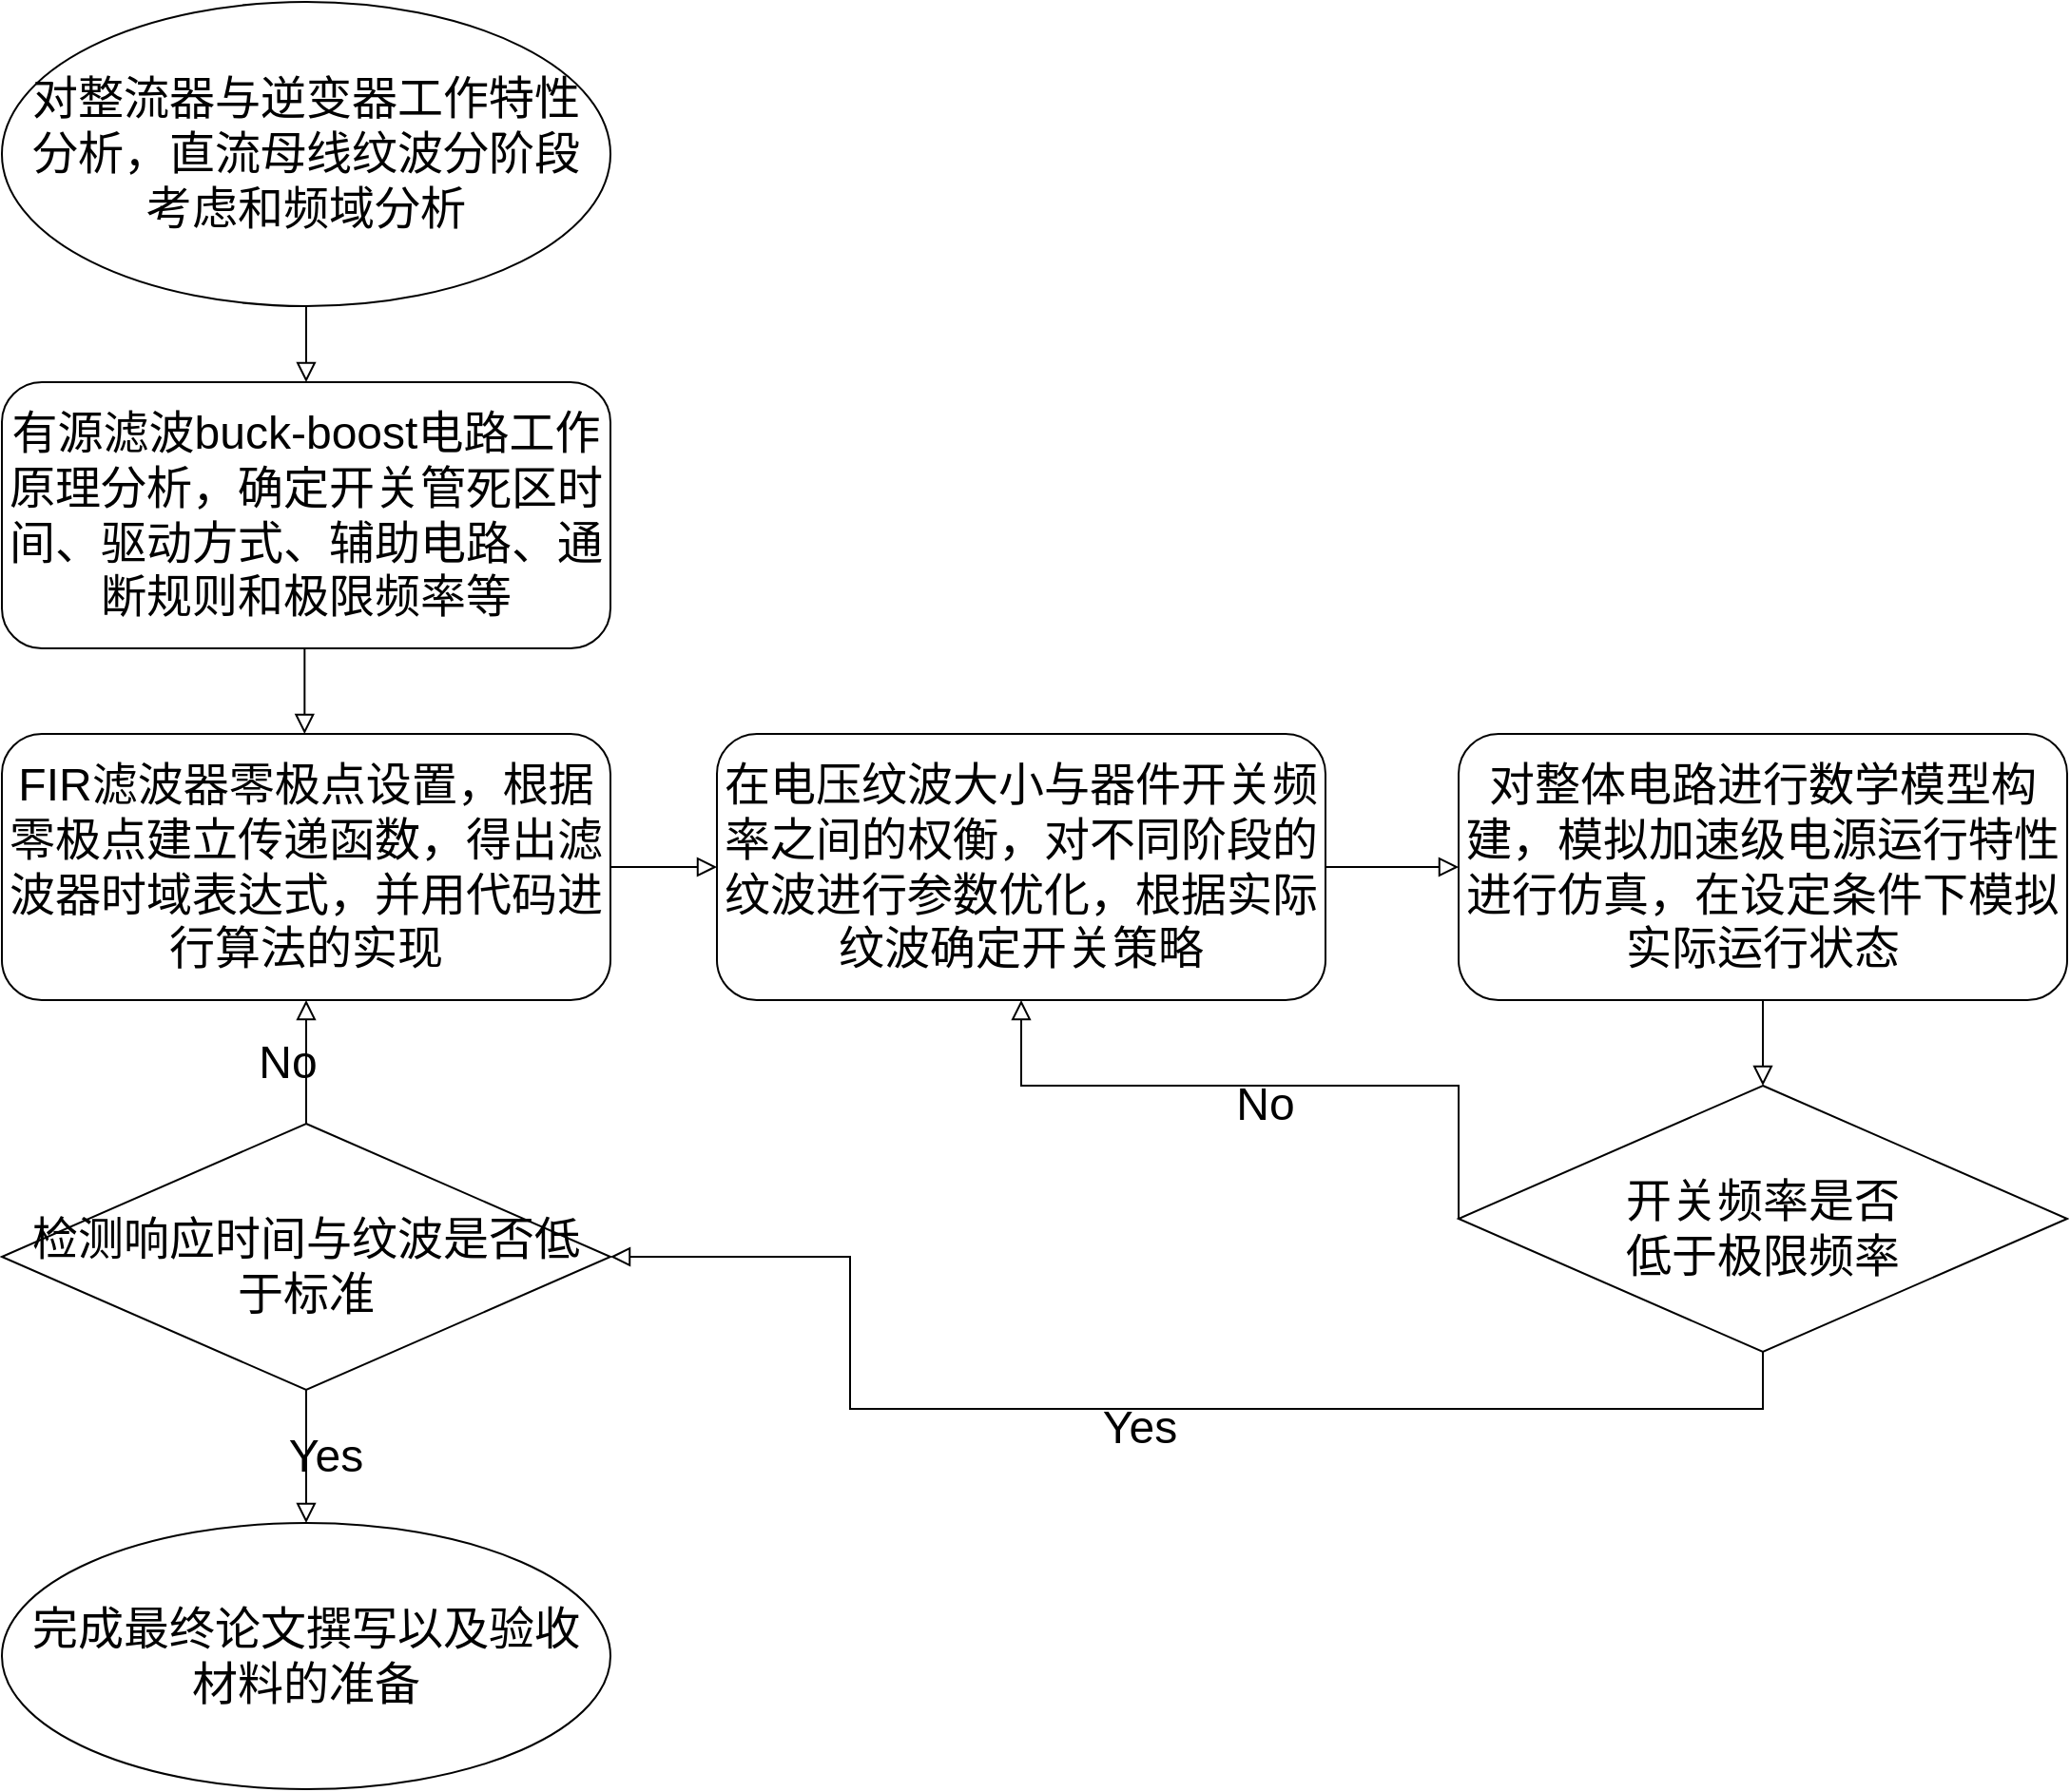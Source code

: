 <mxfile version="20.8.20" type="github">
  <diagram id="C5RBs43oDa-KdzZeNtuy" name="Page-1">
    <mxGraphModel dx="2100" dy="2151" grid="1" gridSize="10" guides="1" tooltips="1" connect="1" arrows="1" fold="1" page="1" pageScale="1" pageWidth="827" pageHeight="1169" math="0" shadow="0">
      <root>
        <mxCell id="WIyWlLk6GJQsqaUBKTNV-0" />
        <mxCell id="WIyWlLk6GJQsqaUBKTNV-1" parent="WIyWlLk6GJQsqaUBKTNV-0" />
        <mxCell id="k391i1bbLYwzLlHDBWLB-4" value="&lt;font style=&quot;font-size: 24px;&quot;&gt;有源滤波buck-boost电路工作原理分析，确定开关管死区时间、驱动方式、辅助电路、通断规则和极限频率等&lt;/font&gt;" style="rounded=1;whiteSpace=wrap;html=1;fontSize=12;glass=0;strokeWidth=1;shadow=0;" vertex="1" parent="WIyWlLk6GJQsqaUBKTNV-1">
          <mxGeometry x="14" y="20" width="320" height="140" as="geometry" />
        </mxCell>
        <mxCell id="k391i1bbLYwzLlHDBWLB-5" value="&lt;font style=&quot;font-size: 24px;&quot;&gt;FIR滤波器零极点设置，根据零极点建立传递函数，得出滤波器时域表达式，并用代码进行算法的实现&lt;/font&gt;" style="rounded=1;whiteSpace=wrap;html=1;fontSize=12;glass=0;strokeWidth=1;shadow=0;" vertex="1" parent="WIyWlLk6GJQsqaUBKTNV-1">
          <mxGeometry x="14" y="205" width="320" height="140" as="geometry" />
        </mxCell>
        <mxCell id="k391i1bbLYwzLlHDBWLB-8" value="&lt;font style=&quot;font-size: 24px;&quot;&gt;在电压纹波大小与器件开关频率之间的权衡，对不同阶段的纹波进行参数优化，根据实际纹波确定开关策略&lt;/font&gt;" style="rounded=1;whiteSpace=wrap;html=1;fontSize=12;glass=0;strokeWidth=1;shadow=0;" vertex="1" parent="WIyWlLk6GJQsqaUBKTNV-1">
          <mxGeometry x="390" y="205" width="320" height="140" as="geometry" />
        </mxCell>
        <mxCell id="k391i1bbLYwzLlHDBWLB-9" value="" style="rounded=0;html=1;jettySize=auto;orthogonalLoop=1;fontSize=11;endArrow=block;endFill=0;endSize=8;strokeWidth=1;shadow=0;labelBackgroundColor=none;edgeStyle=orthogonalEdgeStyle;entryX=0;entryY=0.5;entryDx=0;entryDy=0;exitX=1;exitY=0.5;exitDx=0;exitDy=0;" edge="1" parent="WIyWlLk6GJQsqaUBKTNV-1" source="k391i1bbLYwzLlHDBWLB-5" target="k391i1bbLYwzLlHDBWLB-8">
          <mxGeometry relative="1" as="geometry">
            <mxPoint x="230" y="260" as="targetPoint" />
            <mxPoint x="230" y="230" as="sourcePoint" />
          </mxGeometry>
        </mxCell>
        <mxCell id="k391i1bbLYwzLlHDBWLB-11" value="&lt;font style=&quot;font-size: 24px;&quot;&gt;对整流器与逆变器工作特性分析，直流母线纹波分阶段考虑和频域分析&lt;/font&gt;" style="ellipse;whiteSpace=wrap;html=1;spacingLeft=5;spacingRight=5;" vertex="1" parent="WIyWlLk6GJQsqaUBKTNV-1">
          <mxGeometry x="14" y="-180" width="320" height="160" as="geometry" />
        </mxCell>
        <mxCell id="k391i1bbLYwzLlHDBWLB-13" value="&lt;font style=&quot;font-size: 24px;&quot;&gt;完成最终论文撰写以及验收材料的准备&lt;/font&gt;" style="ellipse;whiteSpace=wrap;html=1;spacingLeft=5;spacingRight=5;" vertex="1" parent="WIyWlLk6GJQsqaUBKTNV-1">
          <mxGeometry x="14" y="620" width="320" height="140" as="geometry" />
        </mxCell>
        <mxCell id="k391i1bbLYwzLlHDBWLB-14" value="&lt;font style=&quot;font-size: 24px;&quot;&gt;对整体电路进行数学模型构建，模拟加速级电源运行特性进行仿真，在设定条件下模拟实际运行状态&lt;/font&gt;" style="rounded=1;whiteSpace=wrap;html=1;fontSize=12;glass=0;strokeWidth=1;shadow=0;" vertex="1" parent="WIyWlLk6GJQsqaUBKTNV-1">
          <mxGeometry x="780" y="205" width="320" height="140" as="geometry" />
        </mxCell>
        <mxCell id="k391i1bbLYwzLlHDBWLB-15" value="&lt;font style=&quot;font-size: 24px;&quot;&gt;开关频率是否&lt;br&gt;低于极限频率&lt;/font&gt;" style="rhombus;whiteSpace=wrap;html=1;spacingLeft=10;spacingRight=10;spacingTop=10;" vertex="1" parent="WIyWlLk6GJQsqaUBKTNV-1">
          <mxGeometry x="780" y="390" width="320" height="140" as="geometry" />
        </mxCell>
        <mxCell id="k391i1bbLYwzLlHDBWLB-16" value="" style="rounded=0;html=1;jettySize=auto;orthogonalLoop=1;fontSize=11;endArrow=block;endFill=0;endSize=8;strokeWidth=1;shadow=0;labelBackgroundColor=none;edgeStyle=orthogonalEdgeStyle;entryX=0;entryY=0.5;entryDx=0;entryDy=0;exitX=1;exitY=0.5;exitDx=0;exitDy=0;" edge="1" parent="WIyWlLk6GJQsqaUBKTNV-1" source="k391i1bbLYwzLlHDBWLB-8" target="k391i1bbLYwzLlHDBWLB-14">
          <mxGeometry relative="1" as="geometry">
            <mxPoint x="344" y="295" as="targetPoint" />
            <mxPoint x="310" y="295" as="sourcePoint" />
            <Array as="points">
              <mxPoint x="760" y="275" />
              <mxPoint x="760" y="275" />
            </Array>
          </mxGeometry>
        </mxCell>
        <mxCell id="k391i1bbLYwzLlHDBWLB-19" value="" style="rounded=0;html=1;jettySize=auto;orthogonalLoop=1;fontSize=11;endArrow=block;endFill=0;endSize=8;strokeWidth=1;shadow=0;labelBackgroundColor=none;edgeStyle=orthogonalEdgeStyle;exitX=0.5;exitY=1;exitDx=0;exitDy=0;entryX=0.5;entryY=0;entryDx=0;entryDy=0;" edge="1" parent="WIyWlLk6GJQsqaUBKTNV-1" source="k391i1bbLYwzLlHDBWLB-14" target="k391i1bbLYwzLlHDBWLB-15">
          <mxGeometry relative="1" as="geometry">
            <mxPoint x="230" y="160" as="targetPoint" />
            <mxPoint x="230" y="130" as="sourcePoint" />
          </mxGeometry>
        </mxCell>
        <mxCell id="k391i1bbLYwzLlHDBWLB-23" value="&lt;font style=&quot;font-size: 24px;&quot;&gt;No&lt;/font&gt;" style="edgeStyle=orthogonalEdgeStyle;rounded=0;jettySize=auto;orthogonalLoop=1;fontSize=11;endArrow=block;endFill=0;endSize=8;strokeWidth=1;shadow=0;labelBackgroundColor=none;html=1;entryX=0.5;entryY=1;entryDx=0;entryDy=0;exitX=0;exitY=0.5;exitDx=0;exitDy=0;" edge="1" parent="WIyWlLk6GJQsqaUBKTNV-1" source="k391i1bbLYwzLlHDBWLB-15" target="k391i1bbLYwzLlHDBWLB-8">
          <mxGeometry y="10" relative="1" as="geometry">
            <mxPoint as="offset" />
            <mxPoint x="419.94" y="130" as="sourcePoint" />
            <mxPoint x="499.94" y="130" as="targetPoint" />
            <Array as="points">
              <mxPoint x="780" y="390" />
              <mxPoint x="550" y="390" />
            </Array>
          </mxGeometry>
        </mxCell>
        <mxCell id="k391i1bbLYwzLlHDBWLB-25" value="&lt;font style=&quot;font-size: 24px;&quot;&gt;检测响应时间与纹波是否低于标准&lt;/font&gt;" style="rhombus;whiteSpace=wrap;html=1;spacingLeft=10;spacingRight=10;spacingTop=10;" vertex="1" parent="WIyWlLk6GJQsqaUBKTNV-1">
          <mxGeometry x="14" y="410" width="320" height="140" as="geometry" />
        </mxCell>
        <mxCell id="k391i1bbLYwzLlHDBWLB-27" value="&lt;font style=&quot;font-size: 24px;&quot;&gt;Yes&lt;/font&gt;" style="edgeStyle=orthogonalEdgeStyle;rounded=0;html=1;jettySize=auto;orthogonalLoop=1;fontSize=11;endArrow=block;endFill=0;endSize=8;strokeWidth=1;shadow=0;labelBackgroundColor=none;exitX=0.5;exitY=1;exitDx=0;exitDy=0;entryX=1;entryY=0.5;entryDx=0;entryDy=0;" edge="1" parent="WIyWlLk6GJQsqaUBKTNV-1" source="k391i1bbLYwzLlHDBWLB-15" target="k391i1bbLYwzLlHDBWLB-25">
          <mxGeometry x="0.0" y="10" relative="1" as="geometry">
            <mxPoint as="offset" />
            <mxPoint x="430" y="490" as="sourcePoint" />
            <mxPoint x="420" y="470" as="targetPoint" />
            <Array as="points">
              <mxPoint x="940" y="560" />
              <mxPoint x="460" y="560" />
              <mxPoint x="460" y="480" />
            </Array>
          </mxGeometry>
        </mxCell>
        <mxCell id="k391i1bbLYwzLlHDBWLB-28" value="&lt;font style=&quot;font-size: 24px;&quot;&gt;No&lt;/font&gt;" style="edgeStyle=orthogonalEdgeStyle;rounded=0;jettySize=auto;orthogonalLoop=1;fontSize=11;endArrow=block;endFill=0;endSize=8;strokeWidth=1;shadow=0;labelBackgroundColor=none;html=1;exitX=0.5;exitY=0;exitDx=0;exitDy=0;" edge="1" parent="WIyWlLk6GJQsqaUBKTNV-1" source="k391i1bbLYwzLlHDBWLB-25" target="k391i1bbLYwzLlHDBWLB-5">
          <mxGeometry y="10" relative="1" as="geometry">
            <mxPoint as="offset" />
            <mxPoint y="450" as="sourcePoint" />
            <mxPoint x="80" y="450" as="targetPoint" />
          </mxGeometry>
        </mxCell>
        <mxCell id="k391i1bbLYwzLlHDBWLB-31" value="&lt;font style=&quot;font-size: 24px;&quot;&gt;Yes&lt;/font&gt;" style="edgeStyle=orthogonalEdgeStyle;rounded=0;html=1;jettySize=auto;orthogonalLoop=1;fontSize=11;endArrow=block;endFill=0;endSize=8;strokeWidth=1;shadow=0;labelBackgroundColor=none;exitX=0.5;exitY=1;exitDx=0;exitDy=0;entryX=0.5;entryY=0;entryDx=0;entryDy=0;" edge="1" parent="WIyWlLk6GJQsqaUBKTNV-1" source="k391i1bbLYwzLlHDBWLB-25" target="k391i1bbLYwzLlHDBWLB-13">
          <mxGeometry y="10" relative="1" as="geometry">
            <mxPoint as="offset" />
            <mxPoint x="350" y="540" as="sourcePoint" />
            <mxPoint x="-40" y="540" as="targetPoint" />
            <Array as="points">
              <mxPoint x="174" y="550" />
              <mxPoint x="174" y="620" />
            </Array>
          </mxGeometry>
        </mxCell>
        <mxCell id="k391i1bbLYwzLlHDBWLB-33" value="" style="rounded=0;html=1;jettySize=auto;orthogonalLoop=1;fontSize=11;endArrow=block;endFill=0;endSize=8;strokeWidth=1;shadow=0;labelBackgroundColor=none;edgeStyle=orthogonalEdgeStyle;exitX=0.5;exitY=1;exitDx=0;exitDy=0;entryX=0.5;entryY=0;entryDx=0;entryDy=0;" edge="1" parent="WIyWlLk6GJQsqaUBKTNV-1">
          <mxGeometry relative="1" as="geometry">
            <mxPoint x="173.17" y="205" as="targetPoint" />
            <mxPoint x="173.17" y="160" as="sourcePoint" />
          </mxGeometry>
        </mxCell>
        <mxCell id="k391i1bbLYwzLlHDBWLB-34" value="" style="rounded=0;html=1;jettySize=auto;orthogonalLoop=1;fontSize=11;endArrow=block;endFill=0;endSize=8;strokeWidth=1;shadow=0;labelBackgroundColor=none;edgeStyle=orthogonalEdgeStyle;exitX=0.5;exitY=1;exitDx=0;exitDy=0;entryX=0.5;entryY=0;entryDx=0;entryDy=0;" edge="1" parent="WIyWlLk6GJQsqaUBKTNV-1" source="k391i1bbLYwzLlHDBWLB-11" target="k391i1bbLYwzLlHDBWLB-4">
          <mxGeometry relative="1" as="geometry">
            <mxPoint x="440.0" y="-65" as="targetPoint" />
            <mxPoint x="440.0" y="-110" as="sourcePoint" />
          </mxGeometry>
        </mxCell>
      </root>
    </mxGraphModel>
  </diagram>
</mxfile>
